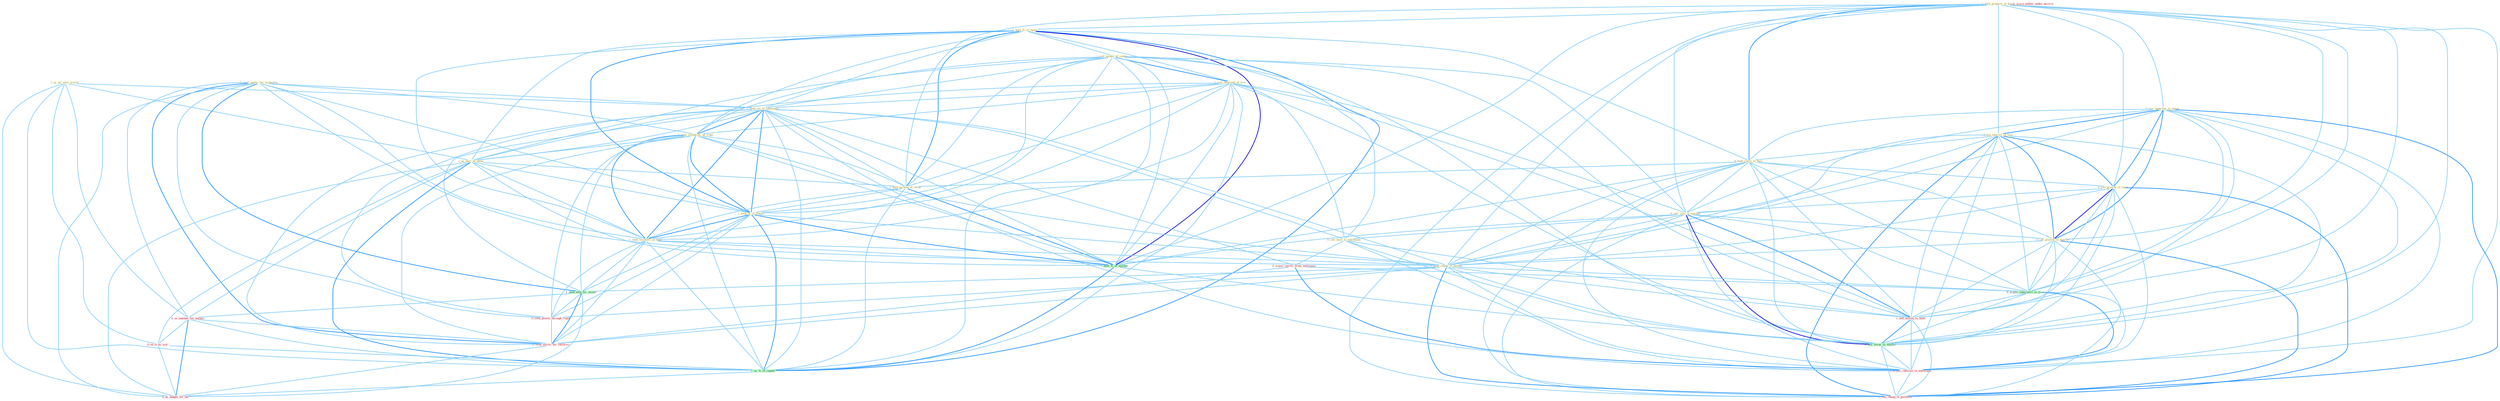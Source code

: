 Graph G{ 
    node
    [shape=polygon,style=filled,width=.5,height=.06,color="#BDFCC9",fixedsize=true,fontsize=4,
    fontcolor="#2f4f4f"];
    {node
    [color="#ffffe0", fontcolor="#8b7d6b"] "1_us_all_over_world " "1_hold_properti_in_field " "1_seek_applic_for_technolog " "1_hold_%_of_equiti " "1_see_opportun_in_integr " "1_sell_model_of_center " "1_sell_thousand_of_tire " "1_seek_all_of_entitynam " "0_see_exercis_in_fact " "1_seek_withdraw_of_right " "0_hold_coalit_in_face " "0_see_growth_in_card " "0_sell_issu_in_market " "0_see_growth_in_quarter " "0_sell_facil_to_entitynam " "1_us_part_of_name " "1_hold_auction_of_secur " "1_seek_%_of_share " "1_seek_recoveri_of_fund " "1_seek_chang_in_benefit "}
{node [color="#fff0f5", fontcolor="#b22222"] "0_acquir_servic_from_entitynam " "0_seek_power_through_regul " "0_us_number_for_purpos " "1_sell_billion_in_bond " "0_us_it_as_wai " "1_usurp_author_under_doctrin " "1_acquir_interest_in_entitynam " "0_seek_servic_for_children " "1_see_chang_in_portfolio " "0_us_budget_for_thi "}
edge [color="#B0E2FF"];

	"1_us_all_over_world " -- "1_seek_all_of_entitynam " [w="1", color="#87cefa" ];
	"1_us_all_over_world " -- "1_us_part_of_name " [w="1", color="#87cefa" ];
	"1_us_all_over_world " -- "0_us_number_for_purpos " [w="1", color="#87cefa" ];
	"1_us_all_over_world " -- "0_us_it_as_wai " [w="1", color="#87cefa" ];
	"1_us_all_over_world " -- "1_us_%_of_capabl " [w="1", color="#87cefa" ];
	"1_us_all_over_world " -- "0_us_budget_for_thi " [w="1", color="#87cefa" ];
	"1_hold_properti_in_field " -- "1_hold_%_of_equiti " [w="1", color="#87cefa" ];
	"1_hold_properti_in_field " -- "1_see_opportun_in_integr " [w="1", color="#87cefa" ];
	"1_hold_properti_in_field " -- "0_see_exercis_in_fact " [w="1", color="#87cefa" ];
	"1_hold_properti_in_field " -- "0_hold_coalit_in_face " [w="2", color="#1e90ff" , len=0.8];
	"1_hold_properti_in_field " -- "0_see_growth_in_card " [w="1", color="#87cefa" ];
	"1_hold_properti_in_field " -- "0_sell_issu_in_market " [w="1", color="#87cefa" ];
	"1_hold_properti_in_field " -- "0_see_growth_in_quarter " [w="1", color="#87cefa" ];
	"1_hold_properti_in_field " -- "1_hold_auction_of_secur " [w="1", color="#87cefa" ];
	"1_hold_properti_in_field " -- "1_seek_chang_in_benefit " [w="1", color="#87cefa" ];
	"1_hold_properti_in_field " -- "1_hold_%_of_market " [w="1", color="#87cefa" ];
	"1_hold_properti_in_field " -- "0_acquir_laboratori_in_transact " [w="1", color="#87cefa" ];
	"1_hold_properti_in_field " -- "1_sell_billion_in_bond " [w="1", color="#87cefa" ];
	"1_hold_properti_in_field " -- "0_sell_secur_in_market " [w="1", color="#87cefa" ];
	"1_hold_properti_in_field " -- "1_acquir_interest_in_entitynam " [w="1", color="#87cefa" ];
	"1_hold_properti_in_field " -- "1_see_chang_in_portfolio " [w="1", color="#87cefa" ];
	"1_seek_applic_for_technolog " -- "1_seek_all_of_entitynam " [w="1", color="#87cefa" ];
	"1_seek_applic_for_technolog " -- "1_seek_withdraw_of_right " [w="1", color="#87cefa" ];
	"1_seek_applic_for_technolog " -- "1_seek_%_of_share " [w="1", color="#87cefa" ];
	"1_seek_applic_for_technolog " -- "1_seek_recoveri_of_fund " [w="1", color="#87cefa" ];
	"1_seek_applic_for_technolog " -- "1_seek_chang_in_benefit " [w="1", color="#87cefa" ];
	"1_seek_applic_for_technolog " -- "1_seek_help_for_owner " [w="2", color="#1e90ff" , len=0.8];
	"1_seek_applic_for_technolog " -- "0_seek_power_through_regul " [w="1", color="#87cefa" ];
	"1_seek_applic_for_technolog " -- "0_us_number_for_purpos " [w="1", color="#87cefa" ];
	"1_seek_applic_for_technolog " -- "0_seek_servic_for_children " [w="2", color="#1e90ff" , len=0.8];
	"1_seek_applic_for_technolog " -- "0_us_budget_for_thi " [w="1", color="#87cefa" ];
	"1_hold_%_of_equiti " -- "1_sell_model_of_center " [w="1", color="#87cefa" ];
	"1_hold_%_of_equiti " -- "1_sell_thousand_of_tire " [w="1", color="#87cefa" ];
	"1_hold_%_of_equiti " -- "1_seek_all_of_entitynam " [w="1", color="#87cefa" ];
	"1_hold_%_of_equiti " -- "1_seek_withdraw_of_right " [w="1", color="#87cefa" ];
	"1_hold_%_of_equiti " -- "0_hold_coalit_in_face " [w="1", color="#87cefa" ];
	"1_hold_%_of_equiti " -- "1_us_part_of_name " [w="1", color="#87cefa" ];
	"1_hold_%_of_equiti " -- "1_hold_auction_of_secur " [w="2", color="#1e90ff" , len=0.8];
	"1_hold_%_of_equiti " -- "1_seek_%_of_share " [w="2", color="#1e90ff" , len=0.8];
	"1_hold_%_of_equiti " -- "1_seek_recoveri_of_fund " [w="1", color="#87cefa" ];
	"1_hold_%_of_equiti " -- "1_hold_%_of_market " [w="3", color="#0000cd" , len=0.6];
	"1_hold_%_of_equiti " -- "1_us_%_of_capabl " [w="2", color="#1e90ff" , len=0.8];
	"1_see_opportun_in_integr " -- "0_see_exercis_in_fact " [w="2", color="#1e90ff" , len=0.8];
	"1_see_opportun_in_integr " -- "0_hold_coalit_in_face " [w="1", color="#87cefa" ];
	"1_see_opportun_in_integr " -- "0_see_growth_in_card " [w="2", color="#1e90ff" , len=0.8];
	"1_see_opportun_in_integr " -- "0_sell_issu_in_market " [w="1", color="#87cefa" ];
	"1_see_opportun_in_integr " -- "0_see_growth_in_quarter " [w="2", color="#1e90ff" , len=0.8];
	"1_see_opportun_in_integr " -- "1_seek_chang_in_benefit " [w="1", color="#87cefa" ];
	"1_see_opportun_in_integr " -- "0_acquir_laboratori_in_transact " [w="1", color="#87cefa" ];
	"1_see_opportun_in_integr " -- "1_sell_billion_in_bond " [w="1", color="#87cefa" ];
	"1_see_opportun_in_integr " -- "0_sell_secur_in_market " [w="1", color="#87cefa" ];
	"1_see_opportun_in_integr " -- "1_acquir_interest_in_entitynam " [w="1", color="#87cefa" ];
	"1_see_opportun_in_integr " -- "1_see_chang_in_portfolio " [w="2", color="#1e90ff" , len=0.8];
	"1_sell_model_of_center " -- "1_sell_thousand_of_tire " [w="2", color="#1e90ff" , len=0.8];
	"1_sell_model_of_center " -- "1_seek_all_of_entitynam " [w="1", color="#87cefa" ];
	"1_sell_model_of_center " -- "1_seek_withdraw_of_right " [w="1", color="#87cefa" ];
	"1_sell_model_of_center " -- "0_sell_issu_in_market " [w="1", color="#87cefa" ];
	"1_sell_model_of_center " -- "0_sell_facil_to_entitynam " [w="1", color="#87cefa" ];
	"1_sell_model_of_center " -- "1_us_part_of_name " [w="1", color="#87cefa" ];
	"1_sell_model_of_center " -- "1_hold_auction_of_secur " [w="1", color="#87cefa" ];
	"1_sell_model_of_center " -- "1_seek_%_of_share " [w="1", color="#87cefa" ];
	"1_sell_model_of_center " -- "1_seek_recoveri_of_fund " [w="1", color="#87cefa" ];
	"1_sell_model_of_center " -- "1_hold_%_of_market " [w="1", color="#87cefa" ];
	"1_sell_model_of_center " -- "1_sell_billion_in_bond " [w="1", color="#87cefa" ];
	"1_sell_model_of_center " -- "1_us_%_of_capabl " [w="1", color="#87cefa" ];
	"1_sell_model_of_center " -- "0_sell_secur_in_market " [w="1", color="#87cefa" ];
	"1_sell_thousand_of_tire " -- "1_seek_all_of_entitynam " [w="1", color="#87cefa" ];
	"1_sell_thousand_of_tire " -- "1_seek_withdraw_of_right " [w="1", color="#87cefa" ];
	"1_sell_thousand_of_tire " -- "0_sell_issu_in_market " [w="1", color="#87cefa" ];
	"1_sell_thousand_of_tire " -- "0_sell_facil_to_entitynam " [w="1", color="#87cefa" ];
	"1_sell_thousand_of_tire " -- "1_us_part_of_name " [w="1", color="#87cefa" ];
	"1_sell_thousand_of_tire " -- "1_hold_auction_of_secur " [w="1", color="#87cefa" ];
	"1_sell_thousand_of_tire " -- "1_seek_%_of_share " [w="1", color="#87cefa" ];
	"1_sell_thousand_of_tire " -- "1_seek_recoveri_of_fund " [w="1", color="#87cefa" ];
	"1_sell_thousand_of_tire " -- "1_hold_%_of_market " [w="1", color="#87cefa" ];
	"1_sell_thousand_of_tire " -- "1_sell_billion_in_bond " [w="1", color="#87cefa" ];
	"1_sell_thousand_of_tire " -- "1_us_%_of_capabl " [w="1", color="#87cefa" ];
	"1_sell_thousand_of_tire " -- "0_sell_secur_in_market " [w="1", color="#87cefa" ];
	"1_seek_all_of_entitynam " -- "1_seek_withdraw_of_right " [w="2", color="#1e90ff" , len=0.8];
	"1_seek_all_of_entitynam " -- "0_sell_facil_to_entitynam " [w="1", color="#87cefa" ];
	"1_seek_all_of_entitynam " -- "1_us_part_of_name " [w="1", color="#87cefa" ];
	"1_seek_all_of_entitynam " -- "1_hold_auction_of_secur " [w="1", color="#87cefa" ];
	"1_seek_all_of_entitynam " -- "1_seek_%_of_share " [w="2", color="#1e90ff" , len=0.8];
	"1_seek_all_of_entitynam " -- "1_seek_recoveri_of_fund " [w="2", color="#1e90ff" , len=0.8];
	"1_seek_all_of_entitynam " -- "1_seek_chang_in_benefit " [w="1", color="#87cefa" ];
	"1_seek_all_of_entitynam " -- "1_seek_help_for_owner " [w="1", color="#87cefa" ];
	"1_seek_all_of_entitynam " -- "0_acquir_servic_from_entitynam " [w="1", color="#87cefa" ];
	"1_seek_all_of_entitynam " -- "1_hold_%_of_market " [w="1", color="#87cefa" ];
	"1_seek_all_of_entitynam " -- "0_seek_power_through_regul " [w="1", color="#87cefa" ];
	"1_seek_all_of_entitynam " -- "1_us_%_of_capabl " [w="1", color="#87cefa" ];
	"1_seek_all_of_entitynam " -- "1_acquir_interest_in_entitynam " [w="1", color="#87cefa" ];
	"1_seek_all_of_entitynam " -- "0_seek_servic_for_children " [w="1", color="#87cefa" ];
	"0_see_exercis_in_fact " -- "0_hold_coalit_in_face " [w="1", color="#87cefa" ];
	"0_see_exercis_in_fact " -- "0_see_growth_in_card " [w="2", color="#1e90ff" , len=0.8];
	"0_see_exercis_in_fact " -- "0_sell_issu_in_market " [w="1", color="#87cefa" ];
	"0_see_exercis_in_fact " -- "0_see_growth_in_quarter " [w="2", color="#1e90ff" , len=0.8];
	"0_see_exercis_in_fact " -- "1_seek_chang_in_benefit " [w="1", color="#87cefa" ];
	"0_see_exercis_in_fact " -- "0_acquir_laboratori_in_transact " [w="1", color="#87cefa" ];
	"0_see_exercis_in_fact " -- "1_sell_billion_in_bond " [w="1", color="#87cefa" ];
	"0_see_exercis_in_fact " -- "0_sell_secur_in_market " [w="1", color="#87cefa" ];
	"0_see_exercis_in_fact " -- "1_acquir_interest_in_entitynam " [w="1", color="#87cefa" ];
	"0_see_exercis_in_fact " -- "1_see_chang_in_portfolio " [w="2", color="#1e90ff" , len=0.8];
	"1_seek_withdraw_of_right " -- "1_us_part_of_name " [w="1", color="#87cefa" ];
	"1_seek_withdraw_of_right " -- "1_hold_auction_of_secur " [w="1", color="#87cefa" ];
	"1_seek_withdraw_of_right " -- "1_seek_%_of_share " [w="2", color="#1e90ff" , len=0.8];
	"1_seek_withdraw_of_right " -- "1_seek_recoveri_of_fund " [w="2", color="#1e90ff" , len=0.8];
	"1_seek_withdraw_of_right " -- "1_seek_chang_in_benefit " [w="1", color="#87cefa" ];
	"1_seek_withdraw_of_right " -- "1_seek_help_for_owner " [w="1", color="#87cefa" ];
	"1_seek_withdraw_of_right " -- "1_hold_%_of_market " [w="1", color="#87cefa" ];
	"1_seek_withdraw_of_right " -- "0_seek_power_through_regul " [w="1", color="#87cefa" ];
	"1_seek_withdraw_of_right " -- "1_us_%_of_capabl " [w="1", color="#87cefa" ];
	"1_seek_withdraw_of_right " -- "0_seek_servic_for_children " [w="1", color="#87cefa" ];
	"0_hold_coalit_in_face " -- "0_see_growth_in_card " [w="1", color="#87cefa" ];
	"0_hold_coalit_in_face " -- "0_sell_issu_in_market " [w="1", color="#87cefa" ];
	"0_hold_coalit_in_face " -- "0_see_growth_in_quarter " [w="1", color="#87cefa" ];
	"0_hold_coalit_in_face " -- "1_hold_auction_of_secur " [w="1", color="#87cefa" ];
	"0_hold_coalit_in_face " -- "1_seek_chang_in_benefit " [w="1", color="#87cefa" ];
	"0_hold_coalit_in_face " -- "1_hold_%_of_market " [w="1", color="#87cefa" ];
	"0_hold_coalit_in_face " -- "0_acquir_laboratori_in_transact " [w="1", color="#87cefa" ];
	"0_hold_coalit_in_face " -- "1_sell_billion_in_bond " [w="1", color="#87cefa" ];
	"0_hold_coalit_in_face " -- "0_sell_secur_in_market " [w="1", color="#87cefa" ];
	"0_hold_coalit_in_face " -- "1_acquir_interest_in_entitynam " [w="1", color="#87cefa" ];
	"0_hold_coalit_in_face " -- "1_see_chang_in_portfolio " [w="1", color="#87cefa" ];
	"0_see_growth_in_card " -- "0_sell_issu_in_market " [w="1", color="#87cefa" ];
	"0_see_growth_in_card " -- "0_see_growth_in_quarter " [w="3", color="#0000cd" , len=0.6];
	"0_see_growth_in_card " -- "1_seek_chang_in_benefit " [w="1", color="#87cefa" ];
	"0_see_growth_in_card " -- "0_acquir_laboratori_in_transact " [w="1", color="#87cefa" ];
	"0_see_growth_in_card " -- "1_sell_billion_in_bond " [w="1", color="#87cefa" ];
	"0_see_growth_in_card " -- "0_sell_secur_in_market " [w="1", color="#87cefa" ];
	"0_see_growth_in_card " -- "1_acquir_interest_in_entitynam " [w="1", color="#87cefa" ];
	"0_see_growth_in_card " -- "1_see_chang_in_portfolio " [w="2", color="#1e90ff" , len=0.8];
	"0_sell_issu_in_market " -- "0_see_growth_in_quarter " [w="1", color="#87cefa" ];
	"0_sell_issu_in_market " -- "0_sell_facil_to_entitynam " [w="1", color="#87cefa" ];
	"0_sell_issu_in_market " -- "1_seek_chang_in_benefit " [w="1", color="#87cefa" ];
	"0_sell_issu_in_market " -- "1_hold_%_of_market " [w="1", color="#87cefa" ];
	"0_sell_issu_in_market " -- "0_acquir_laboratori_in_transact " [w="1", color="#87cefa" ];
	"0_sell_issu_in_market " -- "1_sell_billion_in_bond " [w="2", color="#1e90ff" , len=0.8];
	"0_sell_issu_in_market " -- "0_sell_secur_in_market " [w="3", color="#0000cd" , len=0.6];
	"0_sell_issu_in_market " -- "1_acquir_interest_in_entitynam " [w="1", color="#87cefa" ];
	"0_sell_issu_in_market " -- "1_see_chang_in_portfolio " [w="1", color="#87cefa" ];
	"0_see_growth_in_quarter " -- "1_seek_chang_in_benefit " [w="1", color="#87cefa" ];
	"0_see_growth_in_quarter " -- "0_acquir_laboratori_in_transact " [w="1", color="#87cefa" ];
	"0_see_growth_in_quarter " -- "1_sell_billion_in_bond " [w="1", color="#87cefa" ];
	"0_see_growth_in_quarter " -- "0_sell_secur_in_market " [w="1", color="#87cefa" ];
	"0_see_growth_in_quarter " -- "1_acquir_interest_in_entitynam " [w="1", color="#87cefa" ];
	"0_see_growth_in_quarter " -- "1_see_chang_in_portfolio " [w="2", color="#1e90ff" , len=0.8];
	"0_sell_facil_to_entitynam " -- "0_acquir_servic_from_entitynam " [w="1", color="#87cefa" ];
	"0_sell_facil_to_entitynam " -- "1_sell_billion_in_bond " [w="1", color="#87cefa" ];
	"0_sell_facil_to_entitynam " -- "0_sell_secur_in_market " [w="1", color="#87cefa" ];
	"0_sell_facil_to_entitynam " -- "1_acquir_interest_in_entitynam " [w="1", color="#87cefa" ];
	"1_us_part_of_name " -- "1_hold_auction_of_secur " [w="1", color="#87cefa" ];
	"1_us_part_of_name " -- "1_seek_%_of_share " [w="1", color="#87cefa" ];
	"1_us_part_of_name " -- "1_seek_recoveri_of_fund " [w="1", color="#87cefa" ];
	"1_us_part_of_name " -- "1_hold_%_of_market " [w="1", color="#87cefa" ];
	"1_us_part_of_name " -- "0_us_number_for_purpos " [w="1", color="#87cefa" ];
	"1_us_part_of_name " -- "0_us_it_as_wai " [w="1", color="#87cefa" ];
	"1_us_part_of_name " -- "1_us_%_of_capabl " [w="2", color="#1e90ff" , len=0.8];
	"1_us_part_of_name " -- "0_us_budget_for_thi " [w="1", color="#87cefa" ];
	"1_hold_auction_of_secur " -- "1_seek_%_of_share " [w="1", color="#87cefa" ];
	"1_hold_auction_of_secur " -- "1_seek_recoveri_of_fund " [w="1", color="#87cefa" ];
	"1_hold_auction_of_secur " -- "1_hold_%_of_market " [w="2", color="#1e90ff" , len=0.8];
	"1_hold_auction_of_secur " -- "1_us_%_of_capabl " [w="1", color="#87cefa" ];
	"1_seek_%_of_share " -- "1_seek_recoveri_of_fund " [w="2", color="#1e90ff" , len=0.8];
	"1_seek_%_of_share " -- "1_seek_chang_in_benefit " [w="1", color="#87cefa" ];
	"1_seek_%_of_share " -- "1_seek_help_for_owner " [w="1", color="#87cefa" ];
	"1_seek_%_of_share " -- "1_hold_%_of_market " [w="2", color="#1e90ff" , len=0.8];
	"1_seek_%_of_share " -- "0_seek_power_through_regul " [w="1", color="#87cefa" ];
	"1_seek_%_of_share " -- "1_us_%_of_capabl " [w="2", color="#1e90ff" , len=0.8];
	"1_seek_%_of_share " -- "0_seek_servic_for_children " [w="1", color="#87cefa" ];
	"1_seek_recoveri_of_fund " -- "1_seek_chang_in_benefit " [w="1", color="#87cefa" ];
	"1_seek_recoveri_of_fund " -- "1_seek_help_for_owner " [w="1", color="#87cefa" ];
	"1_seek_recoveri_of_fund " -- "1_hold_%_of_market " [w="1", color="#87cefa" ];
	"1_seek_recoveri_of_fund " -- "0_seek_power_through_regul " [w="1", color="#87cefa" ];
	"1_seek_recoveri_of_fund " -- "1_us_%_of_capabl " [w="1", color="#87cefa" ];
	"1_seek_recoveri_of_fund " -- "0_seek_servic_for_children " [w="1", color="#87cefa" ];
	"1_seek_chang_in_benefit " -- "1_seek_help_for_owner " [w="1", color="#87cefa" ];
	"1_seek_chang_in_benefit " -- "0_seek_power_through_regul " [w="1", color="#87cefa" ];
	"1_seek_chang_in_benefit " -- "0_acquir_laboratori_in_transact " [w="1", color="#87cefa" ];
	"1_seek_chang_in_benefit " -- "1_sell_billion_in_bond " [w="1", color="#87cefa" ];
	"1_seek_chang_in_benefit " -- "0_sell_secur_in_market " [w="1", color="#87cefa" ];
	"1_seek_chang_in_benefit " -- "1_acquir_interest_in_entitynam " [w="1", color="#87cefa" ];
	"1_seek_chang_in_benefit " -- "0_seek_servic_for_children " [w="1", color="#87cefa" ];
	"1_seek_chang_in_benefit " -- "1_see_chang_in_portfolio " [w="2", color="#1e90ff" , len=0.8];
	"1_seek_help_for_owner " -- "0_seek_power_through_regul " [w="1", color="#87cefa" ];
	"1_seek_help_for_owner " -- "0_us_number_for_purpos " [w="1", color="#87cefa" ];
	"1_seek_help_for_owner " -- "0_seek_servic_for_children " [w="2", color="#1e90ff" , len=0.8];
	"1_seek_help_for_owner " -- "0_us_budget_for_thi " [w="1", color="#87cefa" ];
	"0_acquir_servic_from_entitynam " -- "0_acquir_laboratori_in_transact " [w="1", color="#87cefa" ];
	"0_acquir_servic_from_entitynam " -- "1_acquir_interest_in_entitynam " [w="2", color="#1e90ff" , len=0.8];
	"0_acquir_servic_from_entitynam " -- "0_seek_servic_for_children " [w="1", color="#87cefa" ];
	"1_hold_%_of_market " -- "1_us_%_of_capabl " [w="2", color="#1e90ff" , len=0.8];
	"1_hold_%_of_market " -- "0_sell_secur_in_market " [w="1", color="#87cefa" ];
	"0_seek_power_through_regul " -- "0_seek_servic_for_children " [w="1", color="#87cefa" ];
	"0_us_number_for_purpos " -- "0_us_it_as_wai " [w="1", color="#87cefa" ];
	"0_us_number_for_purpos " -- "1_us_%_of_capabl " [w="1", color="#87cefa" ];
	"0_us_number_for_purpos " -- "0_seek_servic_for_children " [w="1", color="#87cefa" ];
	"0_us_number_for_purpos " -- "0_us_budget_for_thi " [w="2", color="#1e90ff" , len=0.8];
	"0_acquir_laboratori_in_transact " -- "1_sell_billion_in_bond " [w="1", color="#87cefa" ];
	"0_acquir_laboratori_in_transact " -- "0_sell_secur_in_market " [w="1", color="#87cefa" ];
	"0_acquir_laboratori_in_transact " -- "1_acquir_interest_in_entitynam " [w="2", color="#1e90ff" , len=0.8];
	"0_acquir_laboratori_in_transact " -- "1_see_chang_in_portfolio " [w="1", color="#87cefa" ];
	"1_sell_billion_in_bond " -- "0_sell_secur_in_market " [w="2", color="#1e90ff" , len=0.8];
	"1_sell_billion_in_bond " -- "1_acquir_interest_in_entitynam " [w="1", color="#87cefa" ];
	"1_sell_billion_in_bond " -- "1_see_chang_in_portfolio " [w="1", color="#87cefa" ];
	"0_us_it_as_wai " -- "1_us_%_of_capabl " [w="1", color="#87cefa" ];
	"0_us_it_as_wai " -- "0_us_budget_for_thi " [w="1", color="#87cefa" ];
	"1_us_%_of_capabl " -- "0_us_budget_for_thi " [w="1", color="#87cefa" ];
	"0_sell_secur_in_market " -- "1_acquir_interest_in_entitynam " [w="1", color="#87cefa" ];
	"0_sell_secur_in_market " -- "1_see_chang_in_portfolio " [w="1", color="#87cefa" ];
	"1_acquir_interest_in_entitynam " -- "1_see_chang_in_portfolio " [w="1", color="#87cefa" ];
	"0_seek_servic_for_children " -- "0_us_budget_for_thi " [w="1", color="#87cefa" ];
}